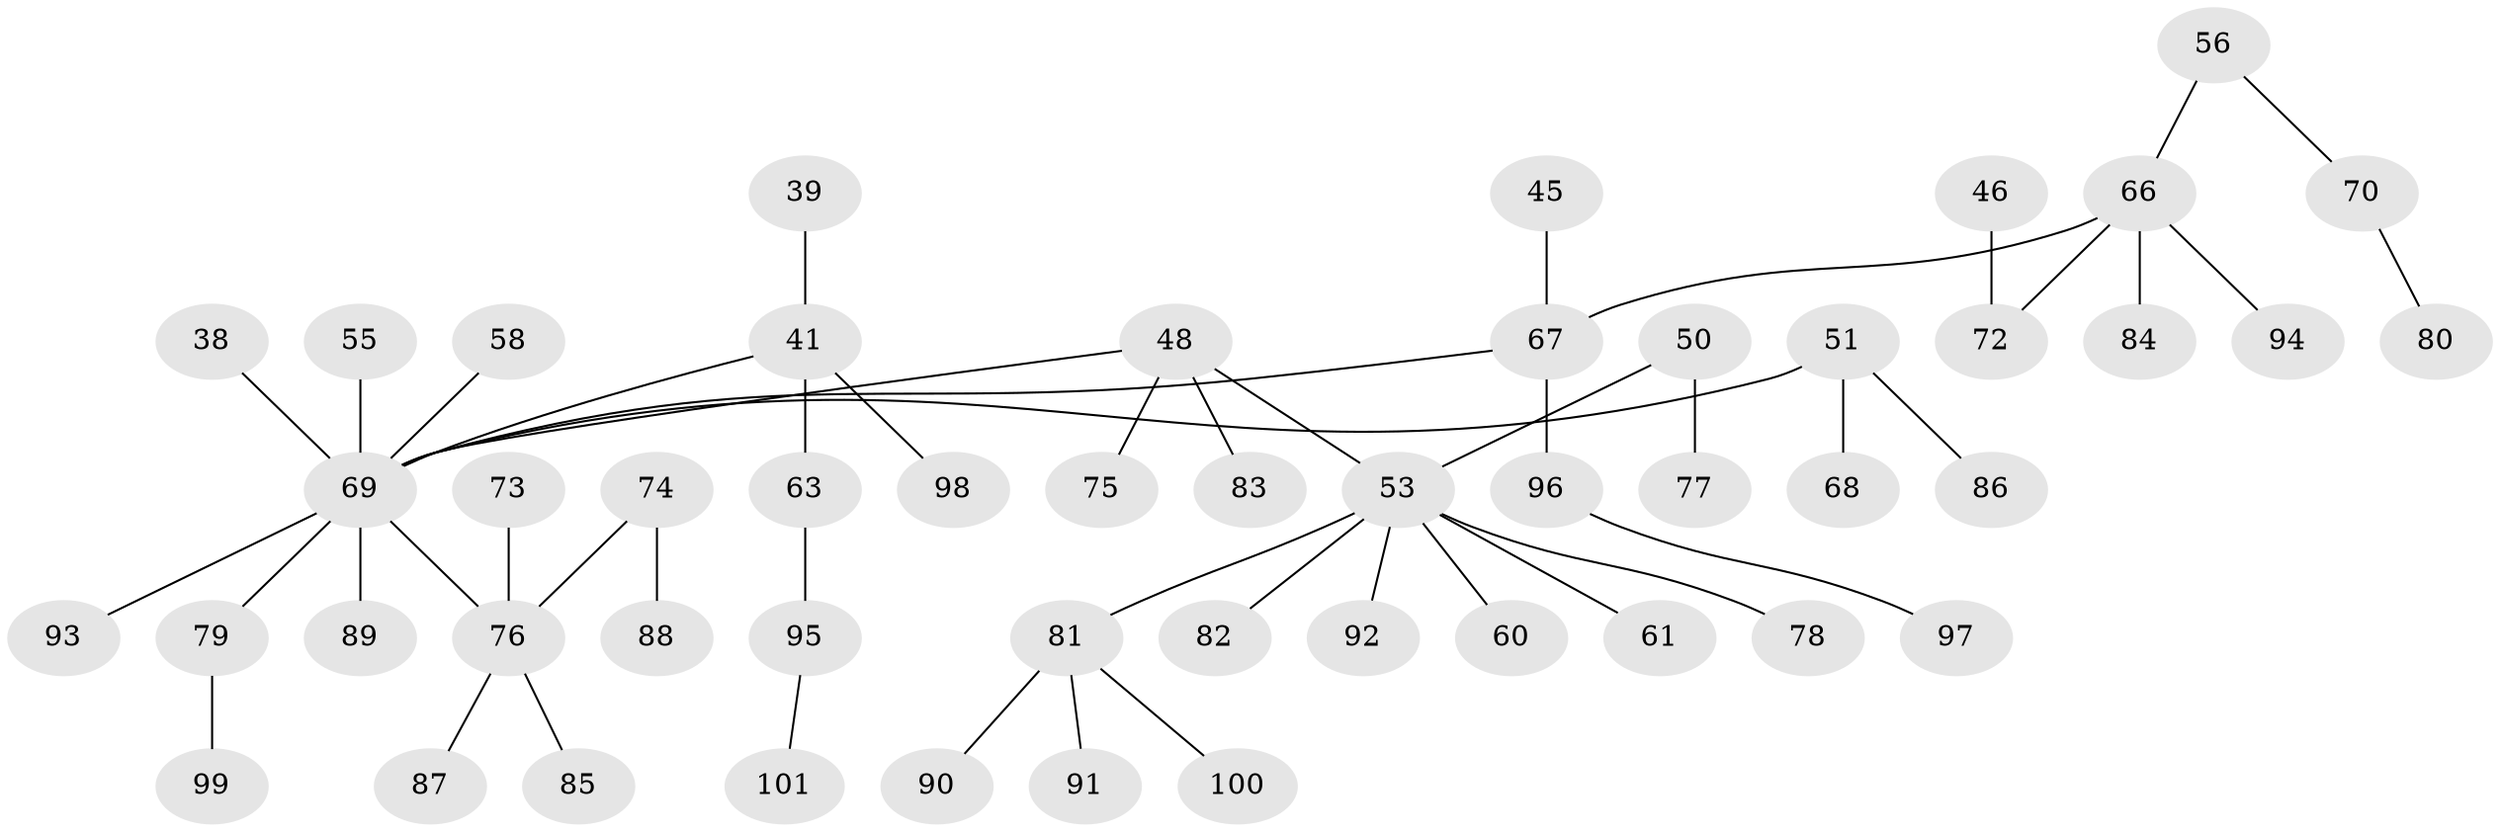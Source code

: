 // original degree distribution, {5: 0.04950495049504951, 7: 0.009900990099009901, 4: 0.0594059405940594, 2: 0.21782178217821782, 3: 0.13861386138613863, 1: 0.5148514851485149, 6: 0.009900990099009901}
// Generated by graph-tools (version 1.1) at 2025/53/03/09/25 04:53:23]
// undirected, 50 vertices, 49 edges
graph export_dot {
graph [start="1"]
  node [color=gray90,style=filled];
  38;
  39;
  41 [super="+20+33+36"];
  45;
  46;
  48 [super="+26"];
  50;
  51 [super="+35"];
  53 [super="+13"];
  55;
  56;
  58;
  60;
  61;
  63;
  66 [super="+59+64"];
  67 [super="+16+34"];
  68;
  69 [super="+28+6+29+27+57"];
  70;
  72 [super="+43"];
  73;
  74;
  75;
  76 [super="+62+71+54"];
  77;
  78;
  79;
  80;
  81 [super="+37"];
  82;
  83;
  84;
  85;
  86;
  87;
  88;
  89;
  90;
  91;
  92;
  93;
  94;
  95;
  96 [super="+31+65"];
  97;
  98;
  99;
  100;
  101;
  38 -- 69;
  39 -- 41;
  41 -- 63;
  41 -- 98;
  41 -- 69;
  45 -- 67;
  46 -- 72;
  48 -- 83;
  48 -- 75;
  48 -- 53;
  48 -- 69;
  50 -- 77;
  50 -- 53;
  51 -- 68;
  51 -- 69;
  51 -- 86;
  53 -- 61;
  53 -- 82;
  53 -- 92;
  53 -- 60;
  53 -- 78;
  53 -- 81;
  55 -- 69;
  56 -- 70;
  56 -- 66;
  58 -- 69;
  63 -- 95;
  66 -- 84;
  66 -- 67;
  66 -- 72;
  66 -- 94;
  67 -- 96;
  67 -- 69;
  69 -- 89;
  69 -- 76;
  69 -- 93;
  69 -- 79;
  70 -- 80;
  73 -- 76;
  74 -- 88;
  74 -- 76;
  76 -- 85;
  76 -- 87;
  79 -- 99;
  81 -- 90;
  81 -- 100;
  81 -- 91;
  95 -- 101;
  96 -- 97;
}
